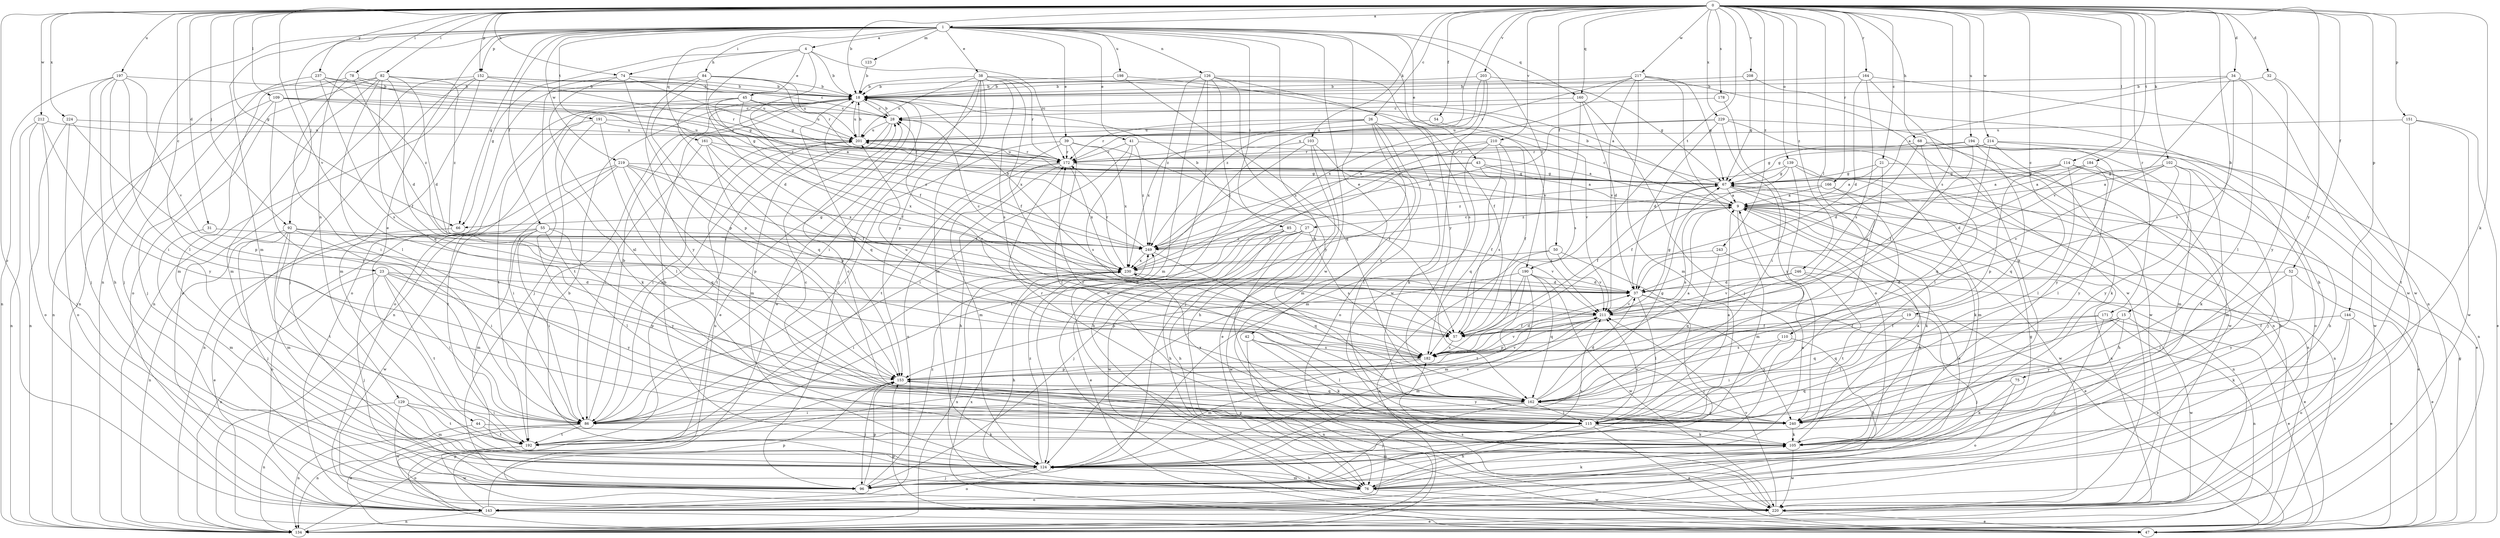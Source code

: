 strict digraph  {
0;
1;
4;
9;
15;
18;
19;
21;
23;
26;
27;
28;
31;
32;
34;
37;
38;
39;
41;
42;
43;
44;
45;
47;
50;
52;
54;
55;
57;
66;
67;
68;
74;
75;
76;
78;
82;
84;
85;
86;
92;
96;
102;
103;
105;
109;
110;
114;
115;
123;
124;
126;
129;
134;
139;
143;
144;
151;
152;
153;
160;
161;
162;
164;
166;
171;
172;
178;
182;
184;
190;
191;
192;
194;
197;
198;
201;
203;
208;
210;
211;
212;
214;
217;
219;
220;
224;
229;
230;
237;
240;
243;
246;
249;
0 -> 1  [label=a];
0 -> 15  [label=b];
0 -> 18  [label=b];
0 -> 19  [label=c];
0 -> 21  [label=c];
0 -> 23  [label=c];
0 -> 26  [label=c];
0 -> 31  [label=d];
0 -> 32  [label=d];
0 -> 34  [label=d];
0 -> 50  [label=f];
0 -> 52  [label=f];
0 -> 54  [label=f];
0 -> 66  [label=g];
0 -> 68  [label=h];
0 -> 74  [label=h];
0 -> 78  [label=i];
0 -> 82  [label=i];
0 -> 92  [label=j];
0 -> 102  [label=k];
0 -> 103  [label=k];
0 -> 105  [label=k];
0 -> 109  [label=l];
0 -> 110  [label=l];
0 -> 114  [label=l];
0 -> 139  [label=o];
0 -> 143  [label=o];
0 -> 144  [label=p];
0 -> 151  [label=p];
0 -> 152  [label=p];
0 -> 160  [label=q];
0 -> 164  [label=r];
0 -> 166  [label=r];
0 -> 171  [label=r];
0 -> 178  [label=s];
0 -> 182  [label=s];
0 -> 184  [label=t];
0 -> 190  [label=t];
0 -> 194  [label=u];
0 -> 197  [label=u];
0 -> 203  [label=v];
0 -> 208  [label=v];
0 -> 210  [label=v];
0 -> 211  [label=v];
0 -> 212  [label=w];
0 -> 214  [label=w];
0 -> 217  [label=w];
0 -> 224  [label=x];
0 -> 229  [label=x];
0 -> 230  [label=x];
0 -> 237  [label=y];
0 -> 240  [label=y];
0 -> 243  [label=z];
0 -> 246  [label=z];
1 -> 4  [label=a];
1 -> 38  [label=e];
1 -> 39  [label=e];
1 -> 41  [label=e];
1 -> 42  [label=e];
1 -> 43  [label=e];
1 -> 44  [label=e];
1 -> 55  [label=f];
1 -> 66  [label=g];
1 -> 84  [label=i];
1 -> 85  [label=i];
1 -> 92  [label=j];
1 -> 105  [label=k];
1 -> 123  [label=m];
1 -> 124  [label=m];
1 -> 126  [label=n];
1 -> 129  [label=n];
1 -> 134  [label=n];
1 -> 152  [label=p];
1 -> 160  [label=q];
1 -> 161  [label=q];
1 -> 190  [label=t];
1 -> 191  [label=t];
1 -> 198  [label=u];
1 -> 219  [label=w];
1 -> 220  [label=w];
1 -> 240  [label=y];
4 -> 18  [label=b];
4 -> 45  [label=e];
4 -> 57  [label=f];
4 -> 66  [label=g];
4 -> 74  [label=h];
4 -> 172  [label=r];
4 -> 249  [label=z];
9 -> 27  [label=c];
9 -> 28  [label=c];
9 -> 47  [label=e];
9 -> 66  [label=g];
9 -> 105  [label=k];
9 -> 124  [label=m];
9 -> 134  [label=n];
9 -> 182  [label=s];
9 -> 201  [label=u];
9 -> 220  [label=w];
15 -> 57  [label=f];
15 -> 75  [label=h];
15 -> 115  [label=l];
15 -> 162  [label=q];
15 -> 220  [label=w];
15 -> 240  [label=y];
18 -> 28  [label=c];
18 -> 47  [label=e];
18 -> 96  [label=j];
18 -> 134  [label=n];
18 -> 162  [label=q];
18 -> 192  [label=t];
18 -> 201  [label=u];
18 -> 220  [label=w];
18 -> 230  [label=x];
19 -> 57  [label=f];
19 -> 96  [label=j];
19 -> 115  [label=l];
21 -> 9  [label=a];
21 -> 67  [label=g];
21 -> 76  [label=h];
21 -> 211  [label=v];
23 -> 37  [label=d];
23 -> 86  [label=i];
23 -> 96  [label=j];
23 -> 134  [label=n];
23 -> 153  [label=p];
23 -> 192  [label=t];
23 -> 240  [label=y];
26 -> 96  [label=j];
26 -> 105  [label=k];
26 -> 124  [label=m];
26 -> 143  [label=o];
26 -> 172  [label=r];
26 -> 201  [label=u];
26 -> 230  [label=x];
27 -> 18  [label=b];
27 -> 76  [label=h];
27 -> 96  [label=j];
27 -> 182  [label=s];
27 -> 220  [label=w];
27 -> 249  [label=z];
28 -> 18  [label=b];
28 -> 124  [label=m];
28 -> 192  [label=t];
28 -> 201  [label=u];
31 -> 124  [label=m];
31 -> 249  [label=z];
32 -> 18  [label=b];
32 -> 220  [label=w];
32 -> 240  [label=y];
34 -> 9  [label=a];
34 -> 18  [label=b];
34 -> 115  [label=l];
34 -> 182  [label=s];
34 -> 211  [label=v];
34 -> 220  [label=w];
37 -> 28  [label=c];
37 -> 47  [label=e];
37 -> 96  [label=j];
37 -> 115  [label=l];
37 -> 211  [label=v];
38 -> 9  [label=a];
38 -> 18  [label=b];
38 -> 57  [label=f];
38 -> 86  [label=i];
38 -> 96  [label=j];
38 -> 124  [label=m];
38 -> 153  [label=p];
38 -> 172  [label=r];
38 -> 182  [label=s];
38 -> 201  [label=u];
39 -> 57  [label=f];
39 -> 86  [label=i];
39 -> 115  [label=l];
39 -> 172  [label=r];
39 -> 192  [label=t];
39 -> 230  [label=x];
41 -> 9  [label=a];
41 -> 86  [label=i];
41 -> 172  [label=r];
41 -> 182  [label=s];
41 -> 249  [label=z];
42 -> 105  [label=k];
42 -> 115  [label=l];
42 -> 134  [label=n];
42 -> 182  [label=s];
43 -> 9  [label=a];
43 -> 57  [label=f];
43 -> 67  [label=g];
43 -> 76  [label=h];
43 -> 192  [label=t];
44 -> 105  [label=k];
44 -> 134  [label=n];
44 -> 192  [label=t];
45 -> 9  [label=a];
45 -> 28  [label=c];
45 -> 57  [label=f];
45 -> 143  [label=o];
45 -> 162  [label=q];
45 -> 201  [label=u];
47 -> 67  [label=g];
47 -> 153  [label=p];
47 -> 230  [label=x];
50 -> 47  [label=e];
50 -> 134  [label=n];
50 -> 211  [label=v];
50 -> 230  [label=x];
52 -> 37  [label=d];
52 -> 47  [label=e];
52 -> 115  [label=l];
52 -> 240  [label=y];
54 -> 201  [label=u];
54 -> 211  [label=v];
55 -> 86  [label=i];
55 -> 115  [label=l];
55 -> 124  [label=m];
55 -> 143  [label=o];
55 -> 220  [label=w];
55 -> 240  [label=y];
55 -> 249  [label=z];
57 -> 182  [label=s];
66 -> 47  [label=e];
67 -> 9  [label=a];
67 -> 18  [label=b];
67 -> 57  [label=f];
67 -> 105  [label=k];
67 -> 134  [label=n];
68 -> 37  [label=d];
68 -> 115  [label=l];
68 -> 134  [label=n];
68 -> 172  [label=r];
68 -> 220  [label=w];
74 -> 18  [label=b];
74 -> 67  [label=g];
74 -> 86  [label=i];
74 -> 115  [label=l];
74 -> 153  [label=p];
75 -> 105  [label=k];
75 -> 143  [label=o];
75 -> 162  [label=q];
76 -> 9  [label=a];
76 -> 18  [label=b];
76 -> 67  [label=g];
76 -> 105  [label=k];
76 -> 124  [label=m];
76 -> 143  [label=o];
76 -> 220  [label=w];
78 -> 18  [label=b];
78 -> 37  [label=d];
78 -> 67  [label=g];
78 -> 86  [label=i];
78 -> 124  [label=m];
82 -> 18  [label=b];
82 -> 37  [label=d];
82 -> 57  [label=f];
82 -> 115  [label=l];
82 -> 124  [label=m];
82 -> 134  [label=n];
82 -> 143  [label=o];
82 -> 162  [label=q];
82 -> 249  [label=z];
84 -> 18  [label=b];
84 -> 37  [label=d];
84 -> 143  [label=o];
84 -> 153  [label=p];
84 -> 172  [label=r];
84 -> 201  [label=u];
84 -> 240  [label=y];
85 -> 47  [label=e];
85 -> 76  [label=h];
85 -> 211  [label=v];
85 -> 220  [label=w];
85 -> 249  [label=z];
86 -> 18  [label=b];
86 -> 47  [label=e];
86 -> 134  [label=n];
86 -> 192  [label=t];
86 -> 201  [label=u];
86 -> 211  [label=v];
92 -> 86  [label=i];
92 -> 96  [label=j];
92 -> 124  [label=m];
92 -> 134  [label=n];
92 -> 192  [label=t];
92 -> 230  [label=x];
92 -> 249  [label=z];
96 -> 153  [label=p];
96 -> 249  [label=z];
102 -> 9  [label=a];
102 -> 67  [label=g];
102 -> 76  [label=h];
102 -> 105  [label=k];
102 -> 115  [label=l];
102 -> 211  [label=v];
102 -> 240  [label=y];
103 -> 47  [label=e];
103 -> 76  [label=h];
103 -> 115  [label=l];
103 -> 172  [label=r];
103 -> 249  [label=z];
105 -> 9  [label=a];
105 -> 28  [label=c];
105 -> 124  [label=m];
105 -> 153  [label=p];
105 -> 220  [label=w];
109 -> 28  [label=c];
109 -> 67  [label=g];
109 -> 86  [label=i];
109 -> 96  [label=j];
109 -> 134  [label=n];
109 -> 172  [label=r];
110 -> 76  [label=h];
110 -> 86  [label=i];
110 -> 182  [label=s];
114 -> 9  [label=a];
114 -> 47  [label=e];
114 -> 67  [label=g];
114 -> 96  [label=j];
114 -> 115  [label=l];
114 -> 153  [label=p];
115 -> 9  [label=a];
115 -> 28  [label=c];
115 -> 47  [label=e];
115 -> 76  [label=h];
115 -> 105  [label=k];
115 -> 172  [label=r];
115 -> 211  [label=v];
115 -> 230  [label=x];
123 -> 18  [label=b];
124 -> 18  [label=b];
124 -> 76  [label=h];
124 -> 96  [label=j];
124 -> 143  [label=o];
124 -> 211  [label=v];
124 -> 249  [label=z];
126 -> 18  [label=b];
126 -> 57  [label=f];
126 -> 76  [label=h];
126 -> 124  [label=m];
126 -> 182  [label=s];
126 -> 220  [label=w];
126 -> 240  [label=y];
126 -> 249  [label=z];
129 -> 86  [label=i];
129 -> 124  [label=m];
129 -> 134  [label=n];
129 -> 192  [label=t];
129 -> 220  [label=w];
134 -> 153  [label=p];
134 -> 230  [label=x];
139 -> 57  [label=f];
139 -> 67  [label=g];
139 -> 86  [label=i];
139 -> 124  [label=m];
139 -> 134  [label=n];
139 -> 249  [label=z];
143 -> 9  [label=a];
143 -> 47  [label=e];
143 -> 134  [label=n];
143 -> 153  [label=p];
143 -> 201  [label=u];
144 -> 47  [label=e];
144 -> 57  [label=f];
144 -> 105  [label=k];
144 -> 143  [label=o];
151 -> 47  [label=e];
151 -> 192  [label=t];
151 -> 201  [label=u];
151 -> 220  [label=w];
152 -> 18  [label=b];
152 -> 28  [label=c];
152 -> 96  [label=j];
152 -> 124  [label=m];
152 -> 134  [label=n];
152 -> 143  [label=o];
152 -> 172  [label=r];
153 -> 9  [label=a];
153 -> 96  [label=j];
153 -> 162  [label=q];
153 -> 211  [label=v];
153 -> 240  [label=y];
160 -> 28  [label=c];
160 -> 37  [label=d];
160 -> 96  [label=j];
160 -> 182  [label=s];
161 -> 57  [label=f];
161 -> 86  [label=i];
161 -> 153  [label=p];
161 -> 172  [label=r];
161 -> 230  [label=x];
162 -> 37  [label=d];
162 -> 67  [label=g];
162 -> 86  [label=i];
162 -> 96  [label=j];
162 -> 115  [label=l];
162 -> 172  [label=r];
162 -> 240  [label=y];
164 -> 18  [label=b];
164 -> 37  [label=d];
164 -> 105  [label=k];
164 -> 134  [label=n];
164 -> 182  [label=s];
166 -> 9  [label=a];
166 -> 115  [label=l];
166 -> 134  [label=n];
166 -> 249  [label=z];
171 -> 47  [label=e];
171 -> 57  [label=f];
171 -> 134  [label=n];
171 -> 143  [label=o];
171 -> 162  [label=q];
172 -> 67  [label=g];
172 -> 76  [label=h];
172 -> 124  [label=m];
172 -> 143  [label=o];
172 -> 201  [label=u];
172 -> 230  [label=x];
178 -> 28  [label=c];
178 -> 86  [label=i];
182 -> 28  [label=c];
182 -> 37  [label=d];
182 -> 124  [label=m];
182 -> 153  [label=p];
182 -> 201  [label=u];
182 -> 211  [label=v];
184 -> 9  [label=a];
184 -> 37  [label=d];
184 -> 67  [label=g];
184 -> 124  [label=m];
184 -> 240  [label=y];
190 -> 37  [label=d];
190 -> 57  [label=f];
190 -> 124  [label=m];
190 -> 153  [label=p];
190 -> 162  [label=q];
190 -> 192  [label=t];
190 -> 220  [label=w];
191 -> 105  [label=k];
191 -> 115  [label=l];
191 -> 192  [label=t];
191 -> 201  [label=u];
191 -> 249  [label=z];
192 -> 143  [label=o];
192 -> 220  [label=w];
194 -> 57  [label=f];
194 -> 67  [label=g];
194 -> 124  [label=m];
194 -> 162  [label=q];
194 -> 172  [label=r];
194 -> 240  [label=y];
197 -> 18  [label=b];
197 -> 76  [label=h];
197 -> 86  [label=i];
197 -> 96  [label=j];
197 -> 115  [label=l];
197 -> 134  [label=n];
197 -> 211  [label=v];
198 -> 18  [label=b];
198 -> 162  [label=q];
198 -> 211  [label=v];
201 -> 18  [label=b];
201 -> 86  [label=i];
201 -> 172  [label=r];
203 -> 18  [label=b];
203 -> 67  [label=g];
203 -> 220  [label=w];
203 -> 230  [label=x];
203 -> 249  [label=z];
208 -> 18  [label=b];
208 -> 67  [label=g];
208 -> 76  [label=h];
210 -> 57  [label=f];
210 -> 124  [label=m];
210 -> 162  [label=q];
210 -> 172  [label=r];
210 -> 182  [label=s];
210 -> 249  [label=z];
211 -> 57  [label=f];
211 -> 67  [label=g];
211 -> 124  [label=m];
211 -> 153  [label=p];
211 -> 240  [label=y];
212 -> 96  [label=j];
212 -> 134  [label=n];
212 -> 143  [label=o];
212 -> 201  [label=u];
212 -> 240  [label=y];
214 -> 67  [label=g];
214 -> 105  [label=k];
214 -> 143  [label=o];
214 -> 162  [label=q];
214 -> 172  [label=r];
214 -> 220  [label=w];
217 -> 18  [label=b];
217 -> 67  [label=g];
217 -> 124  [label=m];
217 -> 143  [label=o];
217 -> 172  [label=r];
217 -> 211  [label=v];
217 -> 220  [label=w];
217 -> 230  [label=x];
219 -> 67  [label=g];
219 -> 86  [label=i];
219 -> 134  [label=n];
219 -> 153  [label=p];
219 -> 162  [label=q];
219 -> 192  [label=t];
219 -> 211  [label=v];
219 -> 230  [label=x];
220 -> 47  [label=e];
220 -> 182  [label=s];
220 -> 211  [label=v];
224 -> 134  [label=n];
224 -> 143  [label=o];
224 -> 153  [label=p];
224 -> 201  [label=u];
229 -> 37  [label=d];
229 -> 134  [label=n];
229 -> 201  [label=u];
229 -> 220  [label=w];
229 -> 240  [label=y];
229 -> 249  [label=z];
230 -> 37  [label=d];
230 -> 76  [label=h];
230 -> 86  [label=i];
230 -> 172  [label=r];
237 -> 18  [label=b];
237 -> 96  [label=j];
237 -> 182  [label=s];
237 -> 201  [label=u];
237 -> 249  [label=z];
240 -> 105  [label=k];
243 -> 105  [label=k];
243 -> 162  [label=q];
243 -> 230  [label=x];
246 -> 37  [label=d];
246 -> 47  [label=e];
246 -> 192  [label=t];
246 -> 211  [label=v];
249 -> 18  [label=b];
249 -> 162  [label=q];
249 -> 230  [label=x];
}
